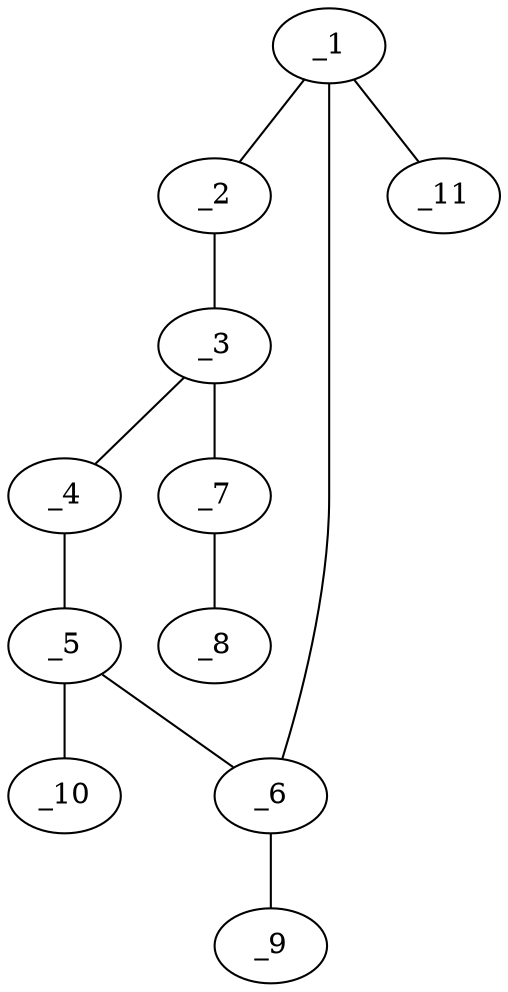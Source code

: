 graph molid677516 {
	_1	 [charge=0,
		chem=1,
		symbol="C  ",
		x="2.866",
		y="0.75"];
	_2	 [charge=0,
		chem=1,
		symbol="C  ",
		x="2.866",
		y="-0.25"];
	_1 -- _2	 [valence=1];
	_6	 [charge=0,
		chem=1,
		symbol="C  ",
		x="3.7321",
		y="1.25"];
	_1 -- _6	 [valence=2];
	_11	 [charge=0,
		chem=1,
		symbol="C  ",
		x=2,
		y="1.25"];
	_1 -- _11	 [valence=1];
	_3	 [charge=0,
		chem=1,
		symbol="C  ",
		x="3.732",
		y="-0.75"];
	_2 -- _3	 [valence=2];
	_4	 [charge=0,
		chem=1,
		symbol="C  ",
		x="4.5981",
		y="-0.25"];
	_3 -- _4	 [valence=1];
	_7	 [charge=0,
		chem=4,
		symbol="N  ",
		x="3.732",
		y="-1.75"];
	_3 -- _7	 [valence=1];
	_5	 [charge=0,
		chem=1,
		symbol="C  ",
		x="4.5981",
		y="0.75"];
	_4 -- _5	 [valence=2];
	_5 -- _6	 [valence=1];
	_10	 [charge=0,
		chem=1,
		symbol="C  ",
		x="5.4641",
		y="1.25"];
	_5 -- _10	 [valence=1];
	_9	 [charge=0,
		chem=2,
		symbol="O  ",
		x="3.7321",
		y="2.25"];
	_6 -- _9	 [valence=1];
	_8	 [charge=0,
		chem=2,
		symbol="O  ",
		x="2.866",
		y="-2.25"];
	_7 -- _8	 [valence=2];
}
